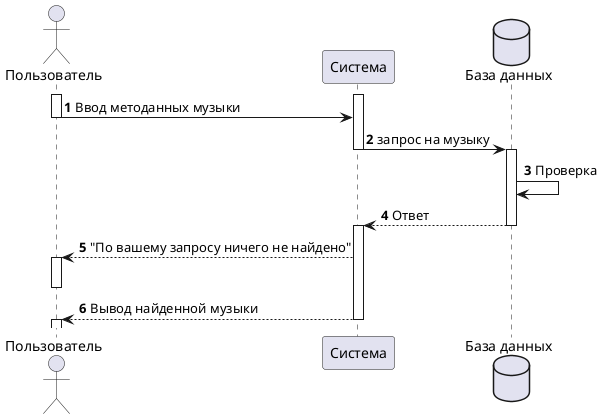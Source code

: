 @startuml
autonumber

actor "Пользователь" as Пользователь
participant "Система" as Система
database "База данных" as database

autonumber
activate Система
activate Пользователь
Пользователь -> Система: Ввод методанных музыки
deactivate Пользователь
Система -> database: запрос на музыку
deactivate Система
activate database

database -> database:Проверка
database-->Система: Ответ
deactivate database

activate Система
Система -->Пользователь: "По вашему запросу ничего не найдено"
activate Пользователь
deactivate Пользователь
Система -->Пользователь: Вывод найденной музыки
deactivate Система
activate Пользователь
deactivate Пользователь
@enduml